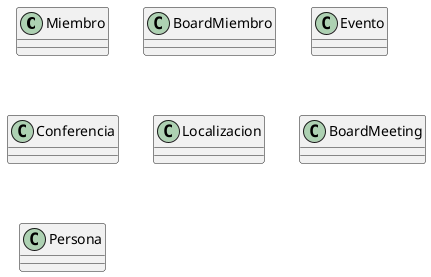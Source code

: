 @startuml
class Miembro{}
class BoardMiembro{}
class Evento{}
class Conferencia{}
class Localizacion{}
class BoardMeeting{}
class Persona{}
@enduml